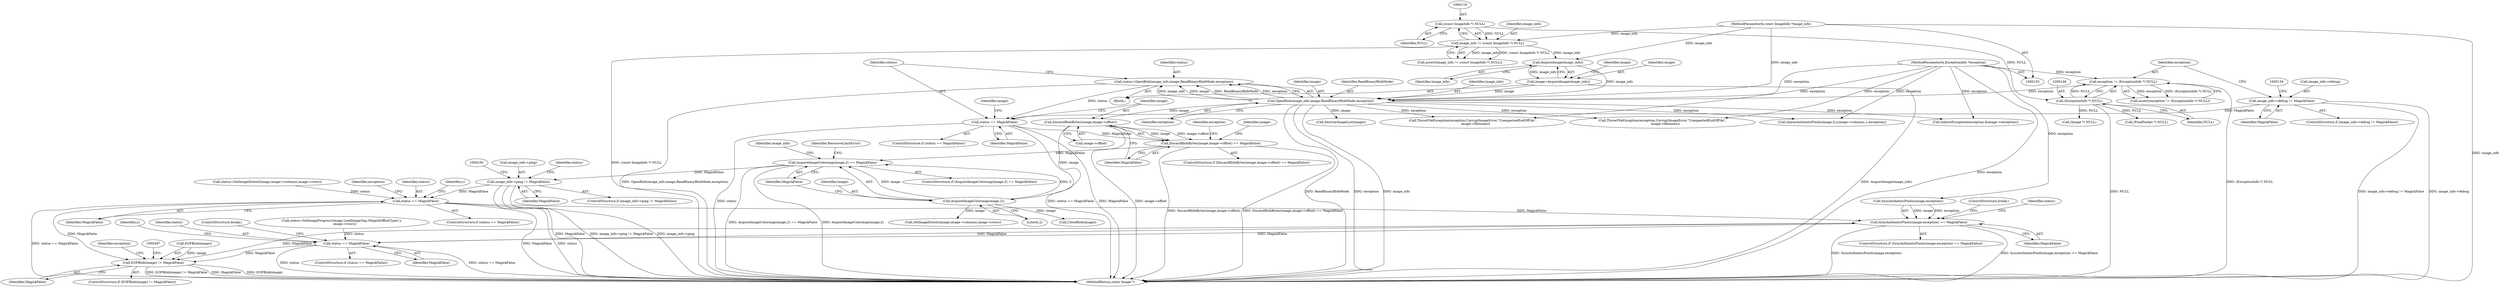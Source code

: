 digraph "0_ImageMagick_f6e9d0d9955e85bdd7540b251cd50d598dacc5e6_35@pointer" {
"1000223" [label="(Call,image_info->ping != MagickFalse)"];
"1000214" [label="(Call,AcquireImageColormap(image,2) == MagickFalse)"];
"1000215" [label="(Call,AcquireImageColormap(image,2))"];
"1000195" [label="(Call,DiscardBlobBytes(image,image->offset))"];
"1000175" [label="(Call,OpenBlob(image_info,image,ReadBinaryBlobMode,exception))"];
"1000156" [label="(Call,AcquireImage(image_info))"];
"1000116" [label="(Call,image_info != (const ImageInfo *) NULL)"];
"1000104" [label="(MethodParameterIn,const ImageInfo *image_info)"];
"1000118" [label="(Call,(const ImageInfo *) NULL)"];
"1000154" [label="(Call,image=AcquireImage(image_info))"];
"1000143" [label="(Call,exception != (ExceptionInfo *) NULL)"];
"1000105" [label="(MethodParameterIn,ExceptionInfo *exception)"];
"1000145" [label="(Call,(ExceptionInfo *) NULL)"];
"1000194" [label="(Call,DiscardBlobBytes(image,image->offset) == MagickFalse)"];
"1000181" [label="(Call,status == MagickFalse)"];
"1000173" [label="(Call,status=OpenBlob(image_info,image,ReadBinaryBlobMode,exception))"];
"1000128" [label="(Call,image_info->debug != MagickFalse)"];
"1000247" [label="(Call,status == MagickFalse)"];
"1000348" [label="(Call,SyncAuthenticPixels(image,exception) == MagickFalse)"];
"1000366" [label="(Call,status == MagickFalse)"];
"1000375" [label="(Call,EOFBlob(image) != MagickFalse)"];
"1000288" [label="(Call,(PixelPacket *) NULL)"];
"1000231" [label="(Call,CloseBlob(image))"];
"1000200" [label="(Identifier,MagickFalse)"];
"1000180" [label="(ControlStructure,if (status == MagickFalse))"];
"1000177" [label="(Identifier,image)"];
"1000262" [label="(Identifier,y)"];
"1000224" [label="(Call,image_info->ping)"];
"1000367" [label="(Identifier,status)"];
"1000147" [label="(Identifier,NULL)"];
"1000215" [label="(Call,AcquireImageColormap(image,2))"];
"1000247" [label="(Call,status == MagickFalse)"];
"1000117" [label="(Identifier,image_info)"];
"1000157" [label="(Identifier,image_info)"];
"1000220" [label="(Identifier,ResourceLimitError)"];
"1000379" [label="(Call,ThrowFileException(exception,CorruptImageError,\"UnexpectedEndOfFile\",\n      image->filename))"];
"1000376" [label="(Call,EOFBlob(image))"];
"1000173" [label="(Call,status=OpenBlob(image_info,image,ReadBinaryBlobMode,exception))"];
"1000352" [label="(Identifier,MagickFalse)"];
"1000195" [label="(Call,DiscardBlobBytes(image,image->offset))"];
"1000156" [label="(Call,AcquireImage(image_info))"];
"1000216" [label="(Identifier,image)"];
"1000365" [label="(ControlStructure,if (status == MagickFalse))"];
"1000222" [label="(ControlStructure,if (image_info->ping != MagickFalse))"];
"1000213" [label="(ControlStructure,if (AcquireImageColormap(image,2) == MagickFalse))"];
"1000368" [label="(Identifier,MagickFalse)"];
"1000104" [label="(MethodParameterIn,const ImageInfo *image_info)"];
"1000116" [label="(Call,image_info != (const ImageInfo *) NULL)"];
"1000227" [label="(Identifier,MagickFalse)"];
"1000181" [label="(Call,status == MagickFalse)"];
"1000154" [label="(Call,image=AcquireImage(image_info))"];
"1000246" [label="(ControlStructure,if (status == MagickFalse))"];
"1000249" [label="(Identifier,MagickFalse)"];
"1000201" [label="(Call,ThrowFileException(exception,CorruptImageError,\"UnexpectedEndOfFile\",\n      image->filename))"];
"1000129" [label="(Call,image_info->debug)"];
"1000187" [label="(Call,DestroyImageList(image))"];
"1000127" [label="(ControlStructure,if (image_info->debug != MagickFalse))"];
"1000375" [label="(Call,EOFBlob(image) != MagickFalse)"];
"1000369" [label="(ControlStructure,break;)"];
"1000106" [label="(Block,)"];
"1000128" [label="(Call,image_info->debug != MagickFalse)"];
"1000276" [label="(Call,QueueAuthenticPixels(image,0,y,image->columns,1,exception))"];
"1000190" [label="(Call,(Image *) NULL)"];
"1000202" [label="(Identifier,exception)"];
"1000218" [label="(Identifier,MagickFalse)"];
"1000210" [label="(Identifier,image)"];
"1000182" [label="(Identifier,status)"];
"1000225" [label="(Identifier,image_info)"];
"1000183" [label="(Identifier,MagickFalse)"];
"1000223" [label="(Call,image_info->ping != MagickFalse)"];
"1000380" [label="(Identifier,exception)"];
"1000105" [label="(MethodParameterIn,ExceptionInfo *exception)"];
"1000354" [label="(Call,status=SetImageProgress(image,LoadImageTag,(MagickOffsetType) y,\n      image->rows))"];
"1000214" [label="(Call,AcquireImageColormap(image,2) == MagickFalse)"];
"1000120" [label="(Identifier,NULL)"];
"1000178" [label="(Identifier,ReadBinaryBlobMode)"];
"1000186" [label="(Identifier,image)"];
"1000378" [label="(Identifier,MagickFalse)"];
"1000236" [label="(Call,status=SetImageExtent(image,image->columns,image->rows))"];
"1000197" [label="(Call,image->offset)"];
"1000348" [label="(Call,SyncAuthenticPixels(image,exception) == MagickFalse)"];
"1000393" [label="(MethodReturn,static Image *)"];
"1000115" [label="(Call,assert(image_info != (const ImageInfo *) NULL))"];
"1000252" [label="(Identifier,exception)"];
"1000347" [label="(ControlStructure,if (SyncAuthenticPixels(image,exception) == MagickFalse))"];
"1000374" [label="(ControlStructure,if (EOFBlob(image) != MagickFalse))"];
"1000162" [label="(Identifier,image)"];
"1000194" [label="(Call,DiscardBlobBytes(image,image->offset) == MagickFalse)"];
"1000145" [label="(Call,(ExceptionInfo *) NULL)"];
"1000176" [label="(Identifier,image_info)"];
"1000179" [label="(Identifier,exception)"];
"1000143" [label="(Call,exception != (ExceptionInfo *) NULL)"];
"1000174" [label="(Identifier,status)"];
"1000155" [label="(Identifier,image)"];
"1000196" [label="(Identifier,image)"];
"1000237" [label="(Identifier,status)"];
"1000272" [label="(Identifier,y)"];
"1000217" [label="(Literal,2)"];
"1000355" [label="(Identifier,status)"];
"1000353" [label="(ControlStructure,break;)"];
"1000175" [label="(Call,OpenBlob(image_info,image,ReadBinaryBlobMode,exception))"];
"1000238" [label="(Call,SetImageExtent(image,image->columns,image->rows))"];
"1000349" [label="(Call,SyncAuthenticPixels(image,exception))"];
"1000142" [label="(Call,assert(exception != (ExceptionInfo *) NULL))"];
"1000193" [label="(ControlStructure,if (DiscardBlobBytes(image,image->offset) == MagickFalse))"];
"1000248" [label="(Identifier,status)"];
"1000251" [label="(Call,InheritException(exception,&image->exception))"];
"1000144" [label="(Identifier,exception)"];
"1000118" [label="(Call,(const ImageInfo *) NULL)"];
"1000366" [label="(Call,status == MagickFalse)"];
"1000132" [label="(Identifier,MagickFalse)"];
"1000223" -> "1000222"  [label="AST: "];
"1000223" -> "1000227"  [label="CFG: "];
"1000224" -> "1000223"  [label="AST: "];
"1000227" -> "1000223"  [label="AST: "];
"1000230" -> "1000223"  [label="CFG: "];
"1000237" -> "1000223"  [label="CFG: "];
"1000223" -> "1000393"  [label="DDG: MagickFalse"];
"1000223" -> "1000393"  [label="DDG: image_info->ping != MagickFalse"];
"1000223" -> "1000393"  [label="DDG: image_info->ping"];
"1000214" -> "1000223"  [label="DDG: MagickFalse"];
"1000223" -> "1000247"  [label="DDG: MagickFalse"];
"1000214" -> "1000213"  [label="AST: "];
"1000214" -> "1000218"  [label="CFG: "];
"1000215" -> "1000214"  [label="AST: "];
"1000218" -> "1000214"  [label="AST: "];
"1000220" -> "1000214"  [label="CFG: "];
"1000225" -> "1000214"  [label="CFG: "];
"1000214" -> "1000393"  [label="DDG: AcquireImageColormap(image,2) == MagickFalse"];
"1000214" -> "1000393"  [label="DDG: AcquireImageColormap(image,2)"];
"1000215" -> "1000214"  [label="DDG: image"];
"1000215" -> "1000214"  [label="DDG: 2"];
"1000194" -> "1000214"  [label="DDG: MagickFalse"];
"1000215" -> "1000217"  [label="CFG: "];
"1000216" -> "1000215"  [label="AST: "];
"1000217" -> "1000215"  [label="AST: "];
"1000218" -> "1000215"  [label="CFG: "];
"1000195" -> "1000215"  [label="DDG: image"];
"1000215" -> "1000231"  [label="DDG: image"];
"1000215" -> "1000238"  [label="DDG: image"];
"1000195" -> "1000194"  [label="AST: "];
"1000195" -> "1000197"  [label="CFG: "];
"1000196" -> "1000195"  [label="AST: "];
"1000197" -> "1000195"  [label="AST: "];
"1000200" -> "1000195"  [label="CFG: "];
"1000195" -> "1000393"  [label="DDG: image->offset"];
"1000195" -> "1000194"  [label="DDG: image"];
"1000195" -> "1000194"  [label="DDG: image->offset"];
"1000175" -> "1000195"  [label="DDG: image"];
"1000175" -> "1000173"  [label="AST: "];
"1000175" -> "1000179"  [label="CFG: "];
"1000176" -> "1000175"  [label="AST: "];
"1000177" -> "1000175"  [label="AST: "];
"1000178" -> "1000175"  [label="AST: "];
"1000179" -> "1000175"  [label="AST: "];
"1000173" -> "1000175"  [label="CFG: "];
"1000175" -> "1000393"  [label="DDG: ReadBinaryBlobMode"];
"1000175" -> "1000393"  [label="DDG: exception"];
"1000175" -> "1000393"  [label="DDG: image_info"];
"1000175" -> "1000173"  [label="DDG: image_info"];
"1000175" -> "1000173"  [label="DDG: image"];
"1000175" -> "1000173"  [label="DDG: ReadBinaryBlobMode"];
"1000175" -> "1000173"  [label="DDG: exception"];
"1000156" -> "1000175"  [label="DDG: image_info"];
"1000104" -> "1000175"  [label="DDG: image_info"];
"1000154" -> "1000175"  [label="DDG: image"];
"1000143" -> "1000175"  [label="DDG: exception"];
"1000105" -> "1000175"  [label="DDG: exception"];
"1000175" -> "1000187"  [label="DDG: image"];
"1000175" -> "1000201"  [label="DDG: exception"];
"1000175" -> "1000251"  [label="DDG: exception"];
"1000175" -> "1000276"  [label="DDG: exception"];
"1000175" -> "1000379"  [label="DDG: exception"];
"1000156" -> "1000154"  [label="AST: "];
"1000156" -> "1000157"  [label="CFG: "];
"1000157" -> "1000156"  [label="AST: "];
"1000154" -> "1000156"  [label="CFG: "];
"1000156" -> "1000154"  [label="DDG: image_info"];
"1000116" -> "1000156"  [label="DDG: image_info"];
"1000104" -> "1000156"  [label="DDG: image_info"];
"1000116" -> "1000115"  [label="AST: "];
"1000116" -> "1000118"  [label="CFG: "];
"1000117" -> "1000116"  [label="AST: "];
"1000118" -> "1000116"  [label="AST: "];
"1000115" -> "1000116"  [label="CFG: "];
"1000116" -> "1000393"  [label="DDG: (const ImageInfo *) NULL"];
"1000116" -> "1000115"  [label="DDG: image_info"];
"1000116" -> "1000115"  [label="DDG: (const ImageInfo *) NULL"];
"1000104" -> "1000116"  [label="DDG: image_info"];
"1000118" -> "1000116"  [label="DDG: NULL"];
"1000104" -> "1000103"  [label="AST: "];
"1000104" -> "1000393"  [label="DDG: image_info"];
"1000118" -> "1000120"  [label="CFG: "];
"1000119" -> "1000118"  [label="AST: "];
"1000120" -> "1000118"  [label="AST: "];
"1000118" -> "1000145"  [label="DDG: NULL"];
"1000154" -> "1000106"  [label="AST: "];
"1000155" -> "1000154"  [label="AST: "];
"1000162" -> "1000154"  [label="CFG: "];
"1000154" -> "1000393"  [label="DDG: AcquireImage(image_info)"];
"1000143" -> "1000142"  [label="AST: "];
"1000143" -> "1000145"  [label="CFG: "];
"1000144" -> "1000143"  [label="AST: "];
"1000145" -> "1000143"  [label="AST: "];
"1000142" -> "1000143"  [label="CFG: "];
"1000143" -> "1000393"  [label="DDG: (ExceptionInfo *) NULL"];
"1000143" -> "1000142"  [label="DDG: exception"];
"1000143" -> "1000142"  [label="DDG: (ExceptionInfo *) NULL"];
"1000105" -> "1000143"  [label="DDG: exception"];
"1000145" -> "1000143"  [label="DDG: NULL"];
"1000105" -> "1000103"  [label="AST: "];
"1000105" -> "1000393"  [label="DDG: exception"];
"1000105" -> "1000201"  [label="DDG: exception"];
"1000105" -> "1000251"  [label="DDG: exception"];
"1000105" -> "1000276"  [label="DDG: exception"];
"1000105" -> "1000349"  [label="DDG: exception"];
"1000105" -> "1000379"  [label="DDG: exception"];
"1000145" -> "1000147"  [label="CFG: "];
"1000146" -> "1000145"  [label="AST: "];
"1000147" -> "1000145"  [label="AST: "];
"1000145" -> "1000393"  [label="DDG: NULL"];
"1000145" -> "1000190"  [label="DDG: NULL"];
"1000145" -> "1000288"  [label="DDG: NULL"];
"1000194" -> "1000193"  [label="AST: "];
"1000194" -> "1000200"  [label="CFG: "];
"1000200" -> "1000194"  [label="AST: "];
"1000202" -> "1000194"  [label="CFG: "];
"1000210" -> "1000194"  [label="CFG: "];
"1000194" -> "1000393"  [label="DDG: DiscardBlobBytes(image,image->offset) == MagickFalse"];
"1000194" -> "1000393"  [label="DDG: DiscardBlobBytes(image,image->offset)"];
"1000181" -> "1000194"  [label="DDG: MagickFalse"];
"1000181" -> "1000180"  [label="AST: "];
"1000181" -> "1000183"  [label="CFG: "];
"1000182" -> "1000181"  [label="AST: "];
"1000183" -> "1000181"  [label="AST: "];
"1000186" -> "1000181"  [label="CFG: "];
"1000196" -> "1000181"  [label="CFG: "];
"1000181" -> "1000393"  [label="DDG: status"];
"1000181" -> "1000393"  [label="DDG: status == MagickFalse"];
"1000181" -> "1000393"  [label="DDG: MagickFalse"];
"1000173" -> "1000181"  [label="DDG: status"];
"1000128" -> "1000181"  [label="DDG: MagickFalse"];
"1000173" -> "1000106"  [label="AST: "];
"1000174" -> "1000173"  [label="AST: "];
"1000182" -> "1000173"  [label="CFG: "];
"1000173" -> "1000393"  [label="DDG: OpenBlob(image_info,image,ReadBinaryBlobMode,exception)"];
"1000128" -> "1000127"  [label="AST: "];
"1000128" -> "1000132"  [label="CFG: "];
"1000129" -> "1000128"  [label="AST: "];
"1000132" -> "1000128"  [label="AST: "];
"1000134" -> "1000128"  [label="CFG: "];
"1000144" -> "1000128"  [label="CFG: "];
"1000128" -> "1000393"  [label="DDG: image_info->debug"];
"1000128" -> "1000393"  [label="DDG: image_info->debug != MagickFalse"];
"1000247" -> "1000246"  [label="AST: "];
"1000247" -> "1000249"  [label="CFG: "];
"1000248" -> "1000247"  [label="AST: "];
"1000249" -> "1000247"  [label="AST: "];
"1000252" -> "1000247"  [label="CFG: "];
"1000262" -> "1000247"  [label="CFG: "];
"1000247" -> "1000393"  [label="DDG: status"];
"1000247" -> "1000393"  [label="DDG: status == MagickFalse"];
"1000247" -> "1000393"  [label="DDG: MagickFalse"];
"1000236" -> "1000247"  [label="DDG: status"];
"1000247" -> "1000348"  [label="DDG: MagickFalse"];
"1000247" -> "1000375"  [label="DDG: MagickFalse"];
"1000348" -> "1000347"  [label="AST: "];
"1000348" -> "1000352"  [label="CFG: "];
"1000349" -> "1000348"  [label="AST: "];
"1000352" -> "1000348"  [label="AST: "];
"1000353" -> "1000348"  [label="CFG: "];
"1000355" -> "1000348"  [label="CFG: "];
"1000348" -> "1000393"  [label="DDG: SyncAuthenticPixels(image,exception)"];
"1000348" -> "1000393"  [label="DDG: SyncAuthenticPixels(image,exception) == MagickFalse"];
"1000349" -> "1000348"  [label="DDG: image"];
"1000349" -> "1000348"  [label="DDG: exception"];
"1000366" -> "1000348"  [label="DDG: MagickFalse"];
"1000348" -> "1000366"  [label="DDG: MagickFalse"];
"1000348" -> "1000375"  [label="DDG: MagickFalse"];
"1000366" -> "1000365"  [label="AST: "];
"1000366" -> "1000368"  [label="CFG: "];
"1000367" -> "1000366"  [label="AST: "];
"1000368" -> "1000366"  [label="AST: "];
"1000369" -> "1000366"  [label="CFG: "];
"1000272" -> "1000366"  [label="CFG: "];
"1000366" -> "1000393"  [label="DDG: status"];
"1000366" -> "1000393"  [label="DDG: status == MagickFalse"];
"1000354" -> "1000366"  [label="DDG: status"];
"1000366" -> "1000375"  [label="DDG: MagickFalse"];
"1000375" -> "1000374"  [label="AST: "];
"1000375" -> "1000378"  [label="CFG: "];
"1000376" -> "1000375"  [label="AST: "];
"1000378" -> "1000375"  [label="AST: "];
"1000380" -> "1000375"  [label="CFG: "];
"1000387" -> "1000375"  [label="CFG: "];
"1000375" -> "1000393"  [label="DDG: EOFBlob(image)"];
"1000375" -> "1000393"  [label="DDG: EOFBlob(image) != MagickFalse"];
"1000375" -> "1000393"  [label="DDG: MagickFalse"];
"1000376" -> "1000375"  [label="DDG: image"];
}
